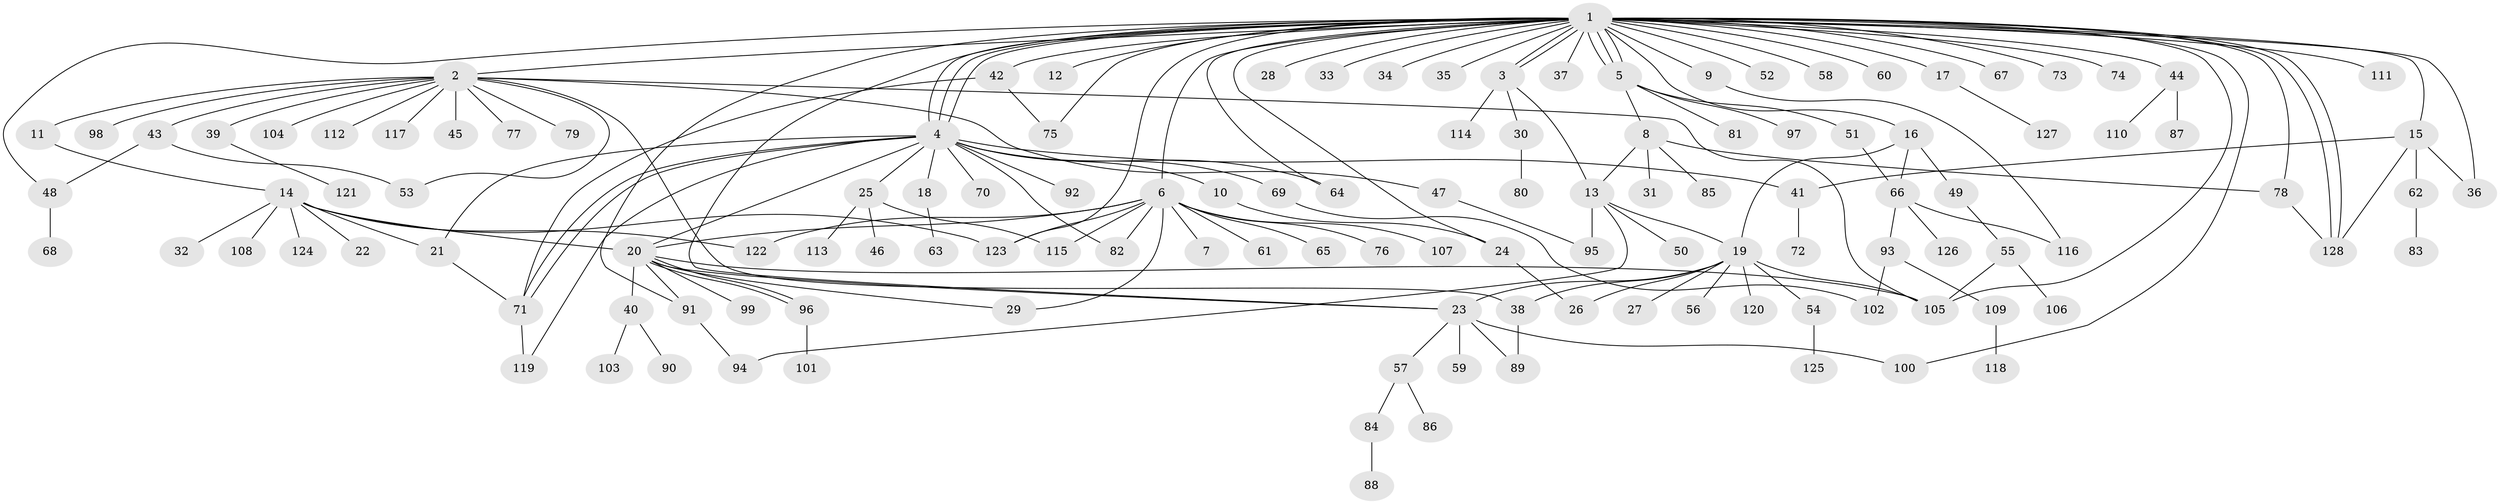// Generated by graph-tools (version 1.1) at 2025/50/03/09/25 03:50:00]
// undirected, 128 vertices, 175 edges
graph export_dot {
graph [start="1"]
  node [color=gray90,style=filled];
  1;
  2;
  3;
  4;
  5;
  6;
  7;
  8;
  9;
  10;
  11;
  12;
  13;
  14;
  15;
  16;
  17;
  18;
  19;
  20;
  21;
  22;
  23;
  24;
  25;
  26;
  27;
  28;
  29;
  30;
  31;
  32;
  33;
  34;
  35;
  36;
  37;
  38;
  39;
  40;
  41;
  42;
  43;
  44;
  45;
  46;
  47;
  48;
  49;
  50;
  51;
  52;
  53;
  54;
  55;
  56;
  57;
  58;
  59;
  60;
  61;
  62;
  63;
  64;
  65;
  66;
  67;
  68;
  69;
  70;
  71;
  72;
  73;
  74;
  75;
  76;
  77;
  78;
  79;
  80;
  81;
  82;
  83;
  84;
  85;
  86;
  87;
  88;
  89;
  90;
  91;
  92;
  93;
  94;
  95;
  96;
  97;
  98;
  99;
  100;
  101;
  102;
  103;
  104;
  105;
  106;
  107;
  108;
  109;
  110;
  111;
  112;
  113;
  114;
  115;
  116;
  117;
  118;
  119;
  120;
  121;
  122;
  123;
  124;
  125;
  126;
  127;
  128;
  1 -- 2;
  1 -- 3;
  1 -- 3;
  1 -- 4;
  1 -- 4;
  1 -- 4;
  1 -- 5;
  1 -- 5;
  1 -- 5;
  1 -- 6;
  1 -- 9;
  1 -- 12;
  1 -- 15;
  1 -- 16;
  1 -- 17;
  1 -- 23;
  1 -- 24;
  1 -- 28;
  1 -- 33;
  1 -- 34;
  1 -- 35;
  1 -- 36;
  1 -- 37;
  1 -- 42;
  1 -- 44;
  1 -- 48;
  1 -- 52;
  1 -- 58;
  1 -- 60;
  1 -- 64;
  1 -- 67;
  1 -- 73;
  1 -- 74;
  1 -- 75;
  1 -- 78;
  1 -- 91;
  1 -- 100;
  1 -- 105;
  1 -- 111;
  1 -- 123;
  1 -- 128;
  1 -- 128;
  2 -- 11;
  2 -- 38;
  2 -- 39;
  2 -- 43;
  2 -- 45;
  2 -- 47;
  2 -- 53;
  2 -- 77;
  2 -- 79;
  2 -- 98;
  2 -- 104;
  2 -- 105;
  2 -- 112;
  2 -- 117;
  3 -- 13;
  3 -- 30;
  3 -- 114;
  4 -- 10;
  4 -- 18;
  4 -- 20;
  4 -- 21;
  4 -- 25;
  4 -- 41;
  4 -- 64;
  4 -- 69;
  4 -- 70;
  4 -- 71;
  4 -- 71;
  4 -- 82;
  4 -- 92;
  4 -- 119;
  5 -- 8;
  5 -- 51;
  5 -- 81;
  5 -- 97;
  6 -- 7;
  6 -- 20;
  6 -- 29;
  6 -- 61;
  6 -- 65;
  6 -- 76;
  6 -- 82;
  6 -- 107;
  6 -- 115;
  6 -- 122;
  6 -- 123;
  8 -- 13;
  8 -- 31;
  8 -- 78;
  8 -- 85;
  9 -- 116;
  10 -- 24;
  11 -- 14;
  13 -- 19;
  13 -- 50;
  13 -- 94;
  13 -- 95;
  14 -- 20;
  14 -- 21;
  14 -- 22;
  14 -- 32;
  14 -- 108;
  14 -- 122;
  14 -- 123;
  14 -- 124;
  15 -- 36;
  15 -- 41;
  15 -- 62;
  15 -- 128;
  16 -- 19;
  16 -- 49;
  16 -- 66;
  17 -- 127;
  18 -- 63;
  19 -- 23;
  19 -- 26;
  19 -- 27;
  19 -- 38;
  19 -- 54;
  19 -- 56;
  19 -- 105;
  19 -- 120;
  20 -- 23;
  20 -- 29;
  20 -- 40;
  20 -- 91;
  20 -- 96;
  20 -- 96;
  20 -- 99;
  20 -- 105;
  21 -- 71;
  23 -- 57;
  23 -- 59;
  23 -- 89;
  23 -- 100;
  24 -- 26;
  25 -- 46;
  25 -- 113;
  25 -- 115;
  30 -- 80;
  38 -- 89;
  39 -- 121;
  40 -- 90;
  40 -- 103;
  41 -- 72;
  42 -- 71;
  42 -- 75;
  43 -- 48;
  43 -- 53;
  44 -- 87;
  44 -- 110;
  47 -- 95;
  48 -- 68;
  49 -- 55;
  51 -- 66;
  54 -- 125;
  55 -- 105;
  55 -- 106;
  57 -- 84;
  57 -- 86;
  62 -- 83;
  66 -- 93;
  66 -- 116;
  66 -- 126;
  69 -- 102;
  71 -- 119;
  78 -- 128;
  84 -- 88;
  91 -- 94;
  93 -- 102;
  93 -- 109;
  96 -- 101;
  109 -- 118;
}
